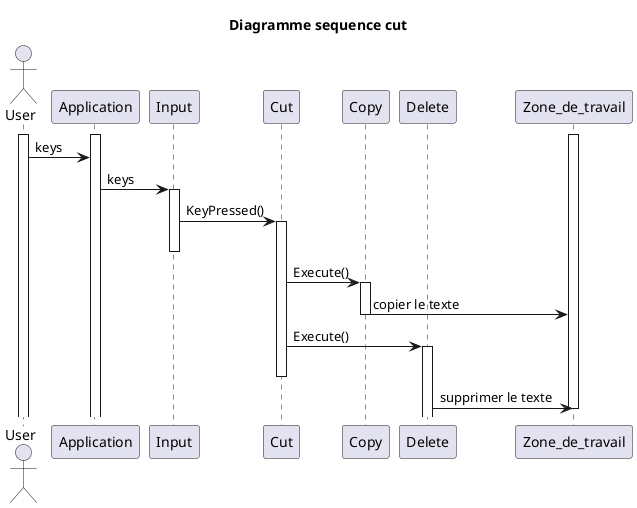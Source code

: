 @startuml sequence cut
title Diagramme sequence cut
actor User
participant Application
participant Input
participant Cut
participant Copy
participant Delete
participant Zone_de_travail

activate Zone_de_travail
activate User
activate Application
User -> Application : keys

Application -> Input : keys
activate Input
Input -> Cut : KeyPressed()
activate Cut
deactivate Input
Cut -> Copy : Execute()
activate Copy
Copy -> Zone_de_travail : copier le texte
deactivate Copy
Cut -> Delete : Execute()
activate Delete
deactivate Cut


Delete -> Zone_de_travail : supprimer le texte
deactivate Zone_de_travail
@enduml

@startuml InsertChar
title Diagramme sequence InsertChar
actor User as user
participant Application as app
participant Input as input
participant InsertChar as insert
participant ZoneDeTravail as text

user -> app : Appuie sur une touche
activate user
app -> input : Touche appuyée

input -> insert : Invoque la commande
activate insert

insert -> input : Demande le caractère
input -> insert : Renvoie le dernier caractère
insert -> text : Insere le caractère
deactivate insert
deactivate user
@enduml